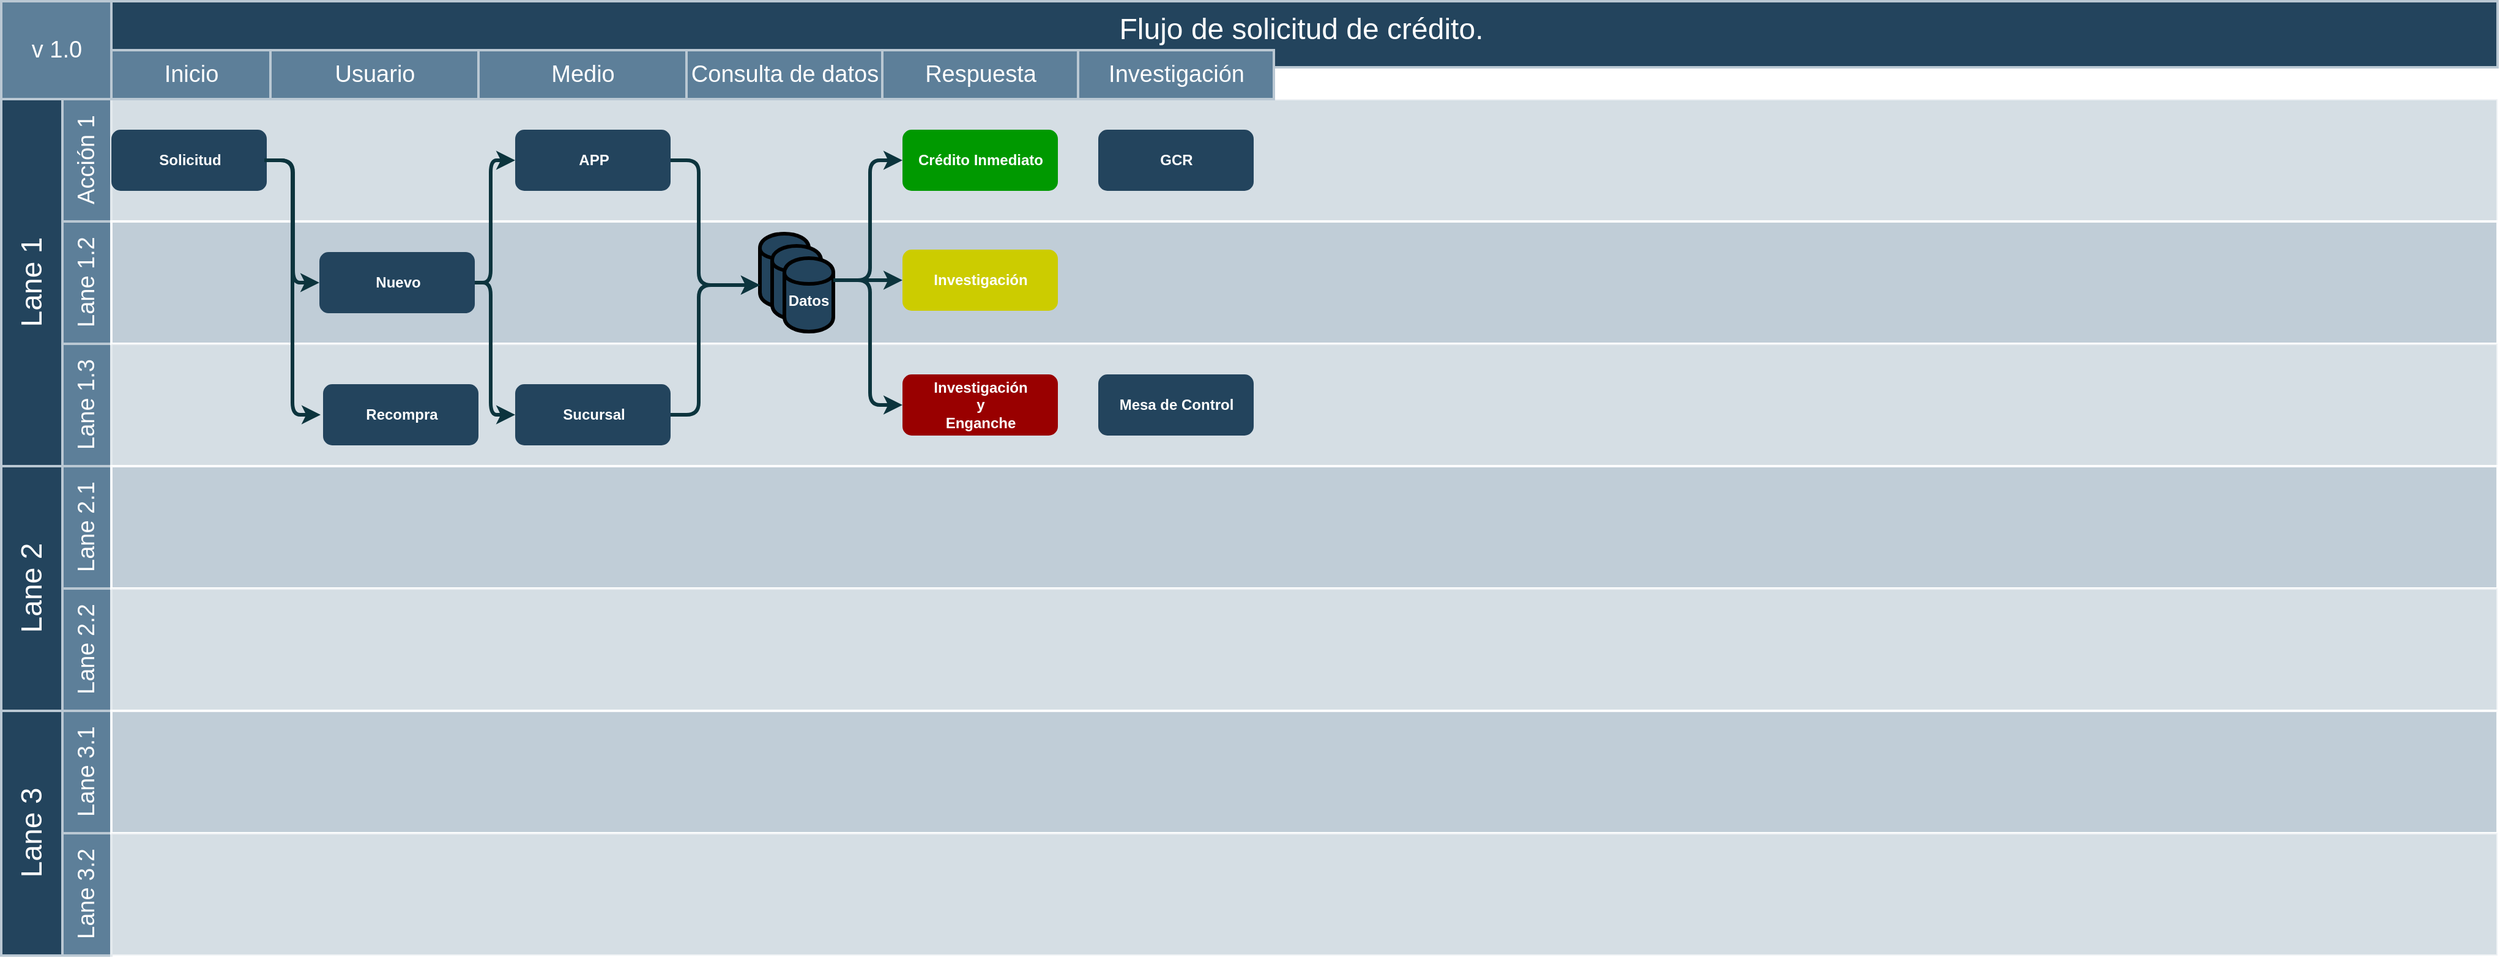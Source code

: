 <mxfile version="13.4.9" type="github">
  <diagram id="6a731a19-8d31-9384-78a2-239565b7b9f0" name="Page-1">
    <mxGraphModel dx="2119" dy="557" grid="1" gridSize="10" guides="1" tooltips="1" connect="1" arrows="1" fold="1" page="1" pageScale="1" pageWidth="1169" pageHeight="827" background="#ffffff" math="0" shadow="0">
      <root>
        <mxCell id="0" />
        <mxCell id="1" parent="0" />
        <mxCell id="56" value="Flujo de solicitud de crédito." style="strokeColor=#BAC8D3;fillColor=#23445D;fontSize=24;strokeWidth=2;fontFamily=Helvetica;html=1;fontColor=#FFFFFF;fontStyle=0;spacingBottom=8;spacingRight=0;spacingLeft=83;" parent="1" vertex="1">
          <mxGeometry x="0.33" y="827" width="2039.67" height="54" as="geometry" />
        </mxCell>
        <mxCell id="57" value="Lane 1" style="strokeColor=#BAC8D3;fillColor=#23445D;fontSize=24;strokeWidth=2;horizontal=0;fontFamily=Helvetica;html=1;fontColor=#FFFFFF;fontStyle=0" parent="1" vertex="1">
          <mxGeometry y="907" width="50" height="300" as="geometry" />
        </mxCell>
        <mxCell id="58" value="Acción 1" style="strokeColor=#BAC8D3;fillColor=#5d7f99;fontSize=19;strokeWidth=2;horizontal=0;fontFamily=Helvetica;html=1;labelBackgroundColor=none;fontColor=#FFFFFF;" parent="1" vertex="1">
          <mxGeometry x="50" y="907" width="40" height="100" as="geometry" />
        </mxCell>
        <mxCell id="59" value="v 1.0" style="strokeColor=#BAC8D3;fillColor=#5d7f99;fontSize=19;strokeWidth=2;fontFamily=Helvetica;html=1;labelBackgroundColor=none;fontColor=#FFFFFF;" parent="1" vertex="1">
          <mxGeometry y="827" width="90" height="80" as="geometry" />
        </mxCell>
        <mxCell id="60" value="Lane 1.2" style="strokeColor=#BAC8D3;fillColor=#5d7f99;fontSize=19;strokeWidth=2;horizontal=0;fontFamily=Helvetica;html=1;labelBackgroundColor=none;fontColor=#FFFFFF;" parent="1" vertex="1">
          <mxGeometry x="50" y="1007" width="40" height="100" as="geometry" />
        </mxCell>
        <mxCell id="61" value="Lane 1.3" style="strokeColor=#BAC8D3;fillColor=#5d7f99;fontSize=19;strokeWidth=2;horizontal=0;fontFamily=Helvetica;html=1;labelBackgroundColor=none;fontColor=#FFFFFF;" parent="1" vertex="1">
          <mxGeometry x="50" y="1107" width="40" height="100" as="geometry" />
        </mxCell>
        <mxCell id="62" value="Lane 2.2" style="strokeColor=#BAC8D3;fillColor=#5d7f99;fontSize=19;strokeWidth=2;horizontal=0;fontFamily=Helvetica;html=1;labelBackgroundColor=none;fontColor=#FFFFFF;" parent="1" vertex="1">
          <mxGeometry x="50" y="1307" width="40" height="100" as="geometry" />
        </mxCell>
        <mxCell id="63" value="Lane 2.1" style="strokeColor=#BAC8D3;fillColor=#5d7f99;fontSize=19;strokeWidth=2;horizontal=0;fontFamily=Helvetica;html=1;labelBackgroundColor=none;fontColor=#FFFFFF;" parent="1" vertex="1">
          <mxGeometry x="50" y="1207" width="40" height="100" as="geometry" />
        </mxCell>
        <mxCell id="64" value="Lane 2" style="strokeColor=#BAC8D3;fillColor=#23445D;fontSize=24;strokeWidth=2;horizontal=0;fontFamily=Helvetica;html=1;fontColor=#FFFFFF;fontStyle=0" parent="1" vertex="1">
          <mxGeometry y="1207" width="50" height="200" as="geometry" />
        </mxCell>
        <mxCell id="65" value="Lane 3.2" style="strokeColor=#BAC8D3;fillColor=#5d7f99;fontSize=19;strokeWidth=2;horizontal=0;fontFamily=Helvetica;html=1;labelBackgroundColor=none;fontColor=#FFFFFF;" parent="1" vertex="1">
          <mxGeometry x="50" y="1507" width="40" height="100" as="geometry" />
        </mxCell>
        <mxCell id="66" value="Lane 3.1" style="strokeColor=#BAC8D3;fillColor=#5d7f99;fontSize=19;strokeWidth=2;horizontal=0;fontFamily=Helvetica;html=1;labelBackgroundColor=none;fontColor=#FFFFFF;" parent="1" vertex="1">
          <mxGeometry x="50" y="1407" width="40" height="100" as="geometry" />
        </mxCell>
        <mxCell id="67" value="Lane 3" style="strokeColor=#BAC8D3;fillColor=#23445D;fontSize=24;strokeWidth=2;horizontal=0;fontFamily=Helvetica;html=1;fontColor=#FFFFFF;fontStyle=0" parent="1" vertex="1">
          <mxGeometry y="1407" width="50" height="200" as="geometry" />
        </mxCell>
        <mxCell id="68" value="" style="strokeColor=#FFFFFF;fillColor=#BAC8D3;fontSize=18;strokeWidth=2;fontFamily=Helvetica;html=1;opacity=60;" parent="1" vertex="1">
          <mxGeometry x="90" y="907" width="1950" height="100" as="geometry" />
        </mxCell>
        <mxCell id="69" value="" style="strokeColor=#FFFFFF;fillColor=#BAC8D3;fontSize=18;strokeWidth=2;fontFamily=Helvetica;html=1;opacity=90;" parent="1" vertex="1">
          <mxGeometry x="90" y="1007" width="1950" height="100" as="geometry" />
        </mxCell>
        <mxCell id="70" value="" style="strokeColor=#FFFFFF;fillColor=#BAC8D3;fontSize=18;strokeWidth=2;fontFamily=Helvetica;html=1;opacity=60;" parent="1" vertex="1">
          <mxGeometry x="90" y="1107" width="1950" height="100" as="geometry" />
        </mxCell>
        <mxCell id="71" value="" style="strokeColor=#FFFFFF;fillColor=#BAC8D3;fontSize=18;strokeWidth=2;fontFamily=Helvetica;html=1;opacity=90;" parent="1" vertex="1">
          <mxGeometry x="90" y="1207" width="1950" height="100" as="geometry" />
        </mxCell>
        <mxCell id="72" value="" style="strokeColor=#FFFFFF;fillColor=#BAC8D3;fontSize=18;strokeWidth=2;fontFamily=Helvetica;html=1;opacity=60;" parent="1" vertex="1">
          <mxGeometry x="90" y="1307" width="1950" height="100" as="geometry" />
        </mxCell>
        <mxCell id="73" value="" style="strokeColor=#FFFFFF;fillColor=#BAC8D3;fontSize=18;strokeWidth=2;fontFamily=Helvetica;html=1;opacity=90;" parent="1" vertex="1">
          <mxGeometry x="90" y="1407" width="1950" height="100" as="geometry" />
        </mxCell>
        <mxCell id="74" value="" style="strokeColor=#FFFFFF;fillColor=#BAC8D3;fontSize=18;strokeWidth=2;fontFamily=Helvetica;html=1;opacity=60;" parent="1" vertex="1">
          <mxGeometry x="90" y="1507" width="1950" height="100" as="geometry" />
        </mxCell>
        <mxCell id="90" value="&lt;b&gt;&lt;font color=&quot;#FFFFFF&quot;&gt;Solicitud&lt;/font&gt;&lt;/b&gt;" style="rounded=1;fillColor=#23445D;strokeColor=none;strokeWidth=2;fontFamily=Helvetica;html=1;gradientColor=none;" parent="1" vertex="1">
          <mxGeometry x="90.005" y="932" width="127" height="50" as="geometry" />
        </mxCell>
        <mxCell id="92" value="&lt;font color=&quot;#FFFFFF&quot;&gt;&lt;b&gt;Nuevo&lt;/b&gt;&lt;/font&gt;" style="rounded=1;fillColor=#23445D;strokeColor=none;strokeWidth=2;fontFamily=Helvetica;html=1;gradientColor=none;" parent="1" vertex="1">
          <mxGeometry x="260.004" y="1032" width="127" height="50" as="geometry" />
        </mxCell>
        <mxCell id="140" value="" style="group" parent="1" vertex="1" connectable="0">
          <mxGeometry x="90" y="867" width="300" height="40" as="geometry" />
        </mxCell>
        <mxCell id="141" value="Inicio" style="strokeColor=#BAC8D3;fillColor=#5d7f99;fontSize=19;strokeWidth=2;fontFamily=Helvetica;html=1;labelBackgroundColor=none;fontColor=#FFFFFF;" parent="140" vertex="1">
          <mxGeometry width="130.0" height="40" as="geometry" />
        </mxCell>
        <mxCell id="142" value="Usuario" style="strokeColor=#BAC8D3;fillColor=#5d7f99;fontSize=19;strokeWidth=2;fontFamily=Helvetica;html=1;labelBackgroundColor=none;fontColor=#FFFFFF;" parent="140" vertex="1">
          <mxGeometry x="130" width="170" height="40" as="geometry" />
        </mxCell>
        <mxCell id="143" value="Medio" style="strokeColor=#BAC8D3;fillColor=#5d7f99;fontSize=19;strokeWidth=2;fontFamily=Helvetica;html=1;labelBackgroundColor=none;fontColor=#FFFFFF;" parent="1" vertex="1">
          <mxGeometry x="390" y="867" width="170" height="40" as="geometry" />
        </mxCell>
        <mxCell id="L_8B3M4ZMhIBCMp_4Mvt-145" value="" style="edgeStyle=elbowEdgeStyle;elbow=horizontal;strokeWidth=3;strokeColor=#0C343D;fontFamily=Helvetica;html=1;exitX=1;exitY=0.5;exitDx=0;exitDy=0;entryX=0;entryY=0.5;entryDx=0;entryDy=0;" edge="1" parent="1" source="90" target="92">
          <mxGeometry x="-358.901" y="420" width="131.973" height="100" as="geometry">
            <mxPoint x="240.004" y="970" as="sourcePoint" />
            <mxPoint x="350.555" y="870" as="targetPoint" />
          </mxGeometry>
        </mxCell>
        <mxCell id="L_8B3M4ZMhIBCMp_4Mvt-146" value="&lt;font color=&quot;#FFFFFF&quot;&gt;&lt;b&gt;Recompra&lt;/b&gt;&lt;/font&gt;" style="rounded=1;fillColor=#23445D;strokeColor=none;strokeWidth=2;fontFamily=Helvetica;html=1;gradientColor=none;" vertex="1" parent="1">
          <mxGeometry x="263.004" y="1140" width="127" height="50" as="geometry" />
        </mxCell>
        <mxCell id="L_8B3M4ZMhIBCMp_4Mvt-147" value="" style="edgeStyle=elbowEdgeStyle;elbow=horizontal;strokeWidth=3;strokeColor=#0C343D;fontFamily=Helvetica;html=1;exitX=1;exitY=0.5;exitDx=0;exitDy=0;entryX=0;entryY=0.5;entryDx=0;entryDy=0;" edge="1" parent="1">
          <mxGeometry x="-350.901" y="430" width="131.973" height="100" as="geometry">
            <mxPoint x="215.005" y="957" as="sourcePoint" />
            <mxPoint x="261.004" y="1165.0" as="targetPoint" />
            <Array as="points">
              <mxPoint x="238" y="1070" />
              <mxPoint x="228" y="1090" />
            </Array>
          </mxGeometry>
        </mxCell>
        <mxCell id="L_8B3M4ZMhIBCMp_4Mvt-148" value="&lt;font color=&quot;#FFFFFF&quot;&gt;&lt;b&gt;APP&lt;/b&gt;&lt;/font&gt;" style="rounded=1;fillColor=#23445D;strokeColor=none;strokeWidth=2;fontFamily=Helvetica;html=1;gradientColor=none;" vertex="1" parent="1">
          <mxGeometry x="420.004" y="932" width="127" height="50" as="geometry" />
        </mxCell>
        <mxCell id="L_8B3M4ZMhIBCMp_4Mvt-149" value="&lt;font color=&quot;#FFFFFF&quot;&gt;&lt;b&gt;Sucursal&lt;/b&gt;&lt;/font&gt;" style="rounded=1;fillColor=#23445D;strokeColor=none;strokeWidth=2;fontFamily=Helvetica;html=1;gradientColor=none;" vertex="1" parent="1">
          <mxGeometry x="420.004" y="1140" width="127" height="50" as="geometry" />
        </mxCell>
        <mxCell id="L_8B3M4ZMhIBCMp_4Mvt-150" value="" style="edgeStyle=elbowEdgeStyle;elbow=horizontal;strokeWidth=3;strokeColor=#0C343D;fontFamily=Helvetica;html=1;exitX=1;exitY=0.5;exitDx=0;exitDy=0;entryX=0;entryY=0.5;entryDx=0;entryDy=0;" edge="1" parent="1" source="92" target="L_8B3M4ZMhIBCMp_4Mvt-148">
          <mxGeometry x="-145.901" y="526" width="131.973" height="100" as="geometry">
            <mxPoint x="420.005" y="1053.0" as="sourcePoint" />
            <mxPoint x="466.004" y="1261.0" as="targetPoint" />
            <Array as="points">
              <mxPoint x="400" y="1057" />
              <mxPoint x="433" y="1186" />
            </Array>
          </mxGeometry>
        </mxCell>
        <mxCell id="L_8B3M4ZMhIBCMp_4Mvt-151" value="" style="edgeStyle=elbowEdgeStyle;elbow=horizontal;strokeWidth=3;strokeColor=#0C343D;fontFamily=Helvetica;html=1;exitX=1;exitY=0.5;exitDx=0;exitDy=0;entryX=0;entryY=0.5;entryDx=0;entryDy=0;" edge="1" parent="1" source="92" target="L_8B3M4ZMhIBCMp_4Mvt-149">
          <mxGeometry x="-155.901" y="534" width="131.973" height="100" as="geometry">
            <mxPoint x="410.005" y="1061.0" as="sourcePoint" />
            <mxPoint x="456.004" y="1269.0" as="targetPoint" />
            <Array as="points">
              <mxPoint x="400" y="1170" />
              <mxPoint x="423" y="1194" />
            </Array>
          </mxGeometry>
        </mxCell>
        <mxCell id="L_8B3M4ZMhIBCMp_4Mvt-152" value="Consulta de datos" style="strokeColor=#BAC8D3;fillColor=#5d7f99;fontSize=19;strokeWidth=2;fontFamily=Helvetica;html=1;labelBackgroundColor=none;fontColor=#FFFFFF;" vertex="1" parent="1">
          <mxGeometry x="560" y="867" width="160" height="40" as="geometry" />
        </mxCell>
        <mxCell id="L_8B3M4ZMhIBCMp_4Mvt-153" value="" style="shape=cylinder;whiteSpace=wrap;html=1;boundedLbl=1;backgroundOutline=1;strokeWidth=3;fillColor=#23445D;" vertex="1" parent="1">
          <mxGeometry x="620" y="1017" width="40" height="60" as="geometry" />
        </mxCell>
        <mxCell id="L_8B3M4ZMhIBCMp_4Mvt-155" value="" style="shape=cylinder;whiteSpace=wrap;html=1;boundedLbl=1;backgroundOutline=1;strokeWidth=3;fillColor=#23445D;" vertex="1" parent="1">
          <mxGeometry x="630" y="1027" width="40" height="60" as="geometry" />
        </mxCell>
        <mxCell id="L_8B3M4ZMhIBCMp_4Mvt-156" value="" style="shape=cylinder;whiteSpace=wrap;html=1;boundedLbl=1;backgroundOutline=1;strokeWidth=3;fillColor=#23445D;" vertex="1" parent="1">
          <mxGeometry x="640" y="1037" width="40" height="60" as="geometry" />
        </mxCell>
        <mxCell id="L_8B3M4ZMhIBCMp_4Mvt-157" value="" style="edgeStyle=elbowEdgeStyle;elbow=horizontal;strokeWidth=3;strokeColor=#0C343D;fontFamily=Helvetica;html=1;entryX=0;entryY=0.7;entryDx=0;entryDy=0;exitX=1;exitY=0.5;exitDx=0;exitDy=0;" edge="1" parent="1" source="L_8B3M4ZMhIBCMp_4Mvt-148" target="L_8B3M4ZMhIBCMp_4Mvt-153">
          <mxGeometry x="27.099" y="629" width="131.973" height="100" as="geometry">
            <mxPoint x="560.004" y="1160.0" as="sourcePoint" />
            <mxPoint x="593.004" y="1060.0" as="targetPoint" />
            <Array as="points">
              <mxPoint x="570" y="1070" />
              <mxPoint x="573" y="1160" />
              <mxPoint x="606" y="1289" />
            </Array>
          </mxGeometry>
        </mxCell>
        <mxCell id="L_8B3M4ZMhIBCMp_4Mvt-158" value="" style="edgeStyle=elbowEdgeStyle;elbow=horizontal;strokeWidth=3;strokeColor=#0C343D;fontFamily=Helvetica;html=1;exitX=1;exitY=0.5;exitDx=0;exitDy=0;entryX=0;entryY=0.7;entryDx=0;entryDy=0;" edge="1" parent="1" source="L_8B3M4ZMhIBCMp_4Mvt-149" target="L_8B3M4ZMhIBCMp_4Mvt-153">
          <mxGeometry x="47.099" y="639" width="131.973" height="100" as="geometry">
            <mxPoint x="580.004" y="1170.0" as="sourcePoint" />
            <mxPoint x="613.004" y="1070.0" as="targetPoint" />
            <Array as="points">
              <mxPoint x="570" y="1100" />
              <mxPoint x="626" y="1299" />
            </Array>
          </mxGeometry>
        </mxCell>
        <mxCell id="L_8B3M4ZMhIBCMp_4Mvt-159" value="&lt;div&gt;&lt;font color=&quot;#FFFFFF&quot;&gt;&lt;b&gt;Investigación&lt;/b&gt;&lt;/font&gt;&lt;/div&gt;&lt;div&gt;&lt;font color=&quot;#FFFFFF&quot;&gt;&lt;b&gt;y&lt;/b&gt;&lt;/font&gt;&lt;/div&gt;&lt;div&gt;&lt;font color=&quot;#FFFFFF&quot;&gt;&lt;b&gt; Enganche&lt;/b&gt;&lt;/font&gt;&lt;/div&gt;" style="rounded=1;strokeColor=none;strokeWidth=2;fontFamily=Helvetica;html=1;gradientColor=none;fillColor=#990000;" vertex="1" parent="1">
          <mxGeometry x="736.504" y="1132" width="127" height="50" as="geometry" />
        </mxCell>
        <mxCell id="L_8B3M4ZMhIBCMp_4Mvt-161" value="Respuesta" style="strokeColor=#BAC8D3;fillColor=#5d7f99;fontSize=19;strokeWidth=2;fontFamily=Helvetica;html=1;labelBackgroundColor=none;fontColor=#FFFFFF;" vertex="1" parent="1">
          <mxGeometry x="720" y="867" width="160" height="40" as="geometry" />
        </mxCell>
        <mxCell id="L_8B3M4ZMhIBCMp_4Mvt-162" value="&lt;font color=&quot;#FFFFFF&quot;&gt;&lt;b&gt;Investigación&lt;/b&gt;&lt;/font&gt;" style="rounded=1;strokeColor=none;strokeWidth=2;fontFamily=Helvetica;html=1;gradientColor=none;fillColor=#CCCC00;" vertex="1" parent="1">
          <mxGeometry x="736.504" y="1030" width="127" height="50" as="geometry" />
        </mxCell>
        <mxCell id="L_8B3M4ZMhIBCMp_4Mvt-163" value="&lt;font color=&quot;#FFFFFF&quot;&gt;&lt;b&gt;Crédito Inmediato&lt;br&gt;&lt;/b&gt;&lt;/font&gt;" style="rounded=1;strokeColor=none;strokeWidth=2;fontFamily=Helvetica;html=1;gradientColor=none;fillColor=#009900;" vertex="1" parent="1">
          <mxGeometry x="736.504" y="932" width="127" height="50" as="geometry" />
        </mxCell>
        <mxCell id="L_8B3M4ZMhIBCMp_4Mvt-164" value="" style="edgeStyle=elbowEdgeStyle;elbow=horizontal;strokeWidth=3;strokeColor=#0C343D;fontFamily=Helvetica;html=1;exitX=1;exitY=0.3;exitDx=0;exitDy=0;entryX=0;entryY=0.5;entryDx=0;entryDy=0;" edge="1" parent="1" source="L_8B3M4ZMhIBCMp_4Mvt-156" target="L_8B3M4ZMhIBCMp_4Mvt-163">
          <mxGeometry x="190.099" y="732" width="131.973" height="100" as="geometry">
            <mxPoint x="710.004" y="1060.0" as="sourcePoint" />
            <mxPoint x="783" y="1162" as="targetPoint" />
            <Array as="points">
              <mxPoint x="710" y="1020" />
              <mxPoint x="720" y="1090" />
              <mxPoint x="733" y="1173" />
              <mxPoint x="736" y="1263" />
              <mxPoint x="769" y="1392" />
            </Array>
          </mxGeometry>
        </mxCell>
        <mxCell id="L_8B3M4ZMhIBCMp_4Mvt-165" value="" style="edgeStyle=elbowEdgeStyle;elbow=horizontal;strokeWidth=3;strokeColor=#0C343D;fontFamily=Helvetica;html=1;entryX=0;entryY=0.5;entryDx=0;entryDy=0;exitX=1;exitY=0.3;exitDx=0;exitDy=0;" edge="1" parent="1" source="L_8B3M4ZMhIBCMp_4Mvt-156" target="L_8B3M4ZMhIBCMp_4Mvt-162">
          <mxGeometry x="200.099" y="742" width="131.973" height="100" as="geometry">
            <mxPoint x="690" y="1065.0" as="sourcePoint" />
            <mxPoint x="746.504" y="967.0" as="targetPoint" />
            <Array as="points">
              <mxPoint x="710" y="1057" />
              <mxPoint x="730" y="1100" />
              <mxPoint x="743" y="1183" />
              <mxPoint x="746" y="1273" />
              <mxPoint x="779" y="1402" />
            </Array>
          </mxGeometry>
        </mxCell>
        <mxCell id="L_8B3M4ZMhIBCMp_4Mvt-166" value="" style="edgeStyle=elbowEdgeStyle;elbow=horizontal;strokeWidth=3;strokeColor=#0C343D;fontFamily=Helvetica;html=1;exitX=1;exitY=0.3;exitDx=0;exitDy=0;entryX=0;entryY=0.5;entryDx=0;entryDy=0;" edge="1" parent="1" source="L_8B3M4ZMhIBCMp_4Mvt-156" target="L_8B3M4ZMhIBCMp_4Mvt-159">
          <mxGeometry x="210.099" y="752" width="131.973" height="100" as="geometry">
            <mxPoint x="700" y="1075.0" as="sourcePoint" />
            <mxPoint x="756.504" y="977.0" as="targetPoint" />
            <Array as="points">
              <mxPoint x="710" y="1100" />
              <mxPoint x="730" y="1040" />
              <mxPoint x="740" y="1110" />
              <mxPoint x="753" y="1193" />
              <mxPoint x="756" y="1283" />
              <mxPoint x="789" y="1412" />
            </Array>
          </mxGeometry>
        </mxCell>
        <mxCell id="L_8B3M4ZMhIBCMp_4Mvt-168" value="&lt;b&gt;&lt;font color=&quot;#FFFFFF&quot;&gt;Datos&lt;/font&gt;&lt;/b&gt;" style="text;html=1;strokeColor=none;fillColor=none;align=center;verticalAlign=middle;whiteSpace=wrap;rounded=0;" vertex="1" parent="1">
          <mxGeometry x="640" y="1062" width="40" height="20" as="geometry" />
        </mxCell>
        <mxCell id="L_8B3M4ZMhIBCMp_4Mvt-169" value="&lt;font color=&quot;#FFFFFF&quot;&gt;&lt;b&gt;GCR&lt;/b&gt;&lt;/font&gt;" style="rounded=1;fillColor=#23445D;strokeColor=none;strokeWidth=2;fontFamily=Helvetica;html=1;gradientColor=none;" vertex="1" parent="1">
          <mxGeometry x="896.504" y="932" width="127" height="50" as="geometry" />
        </mxCell>
        <mxCell id="L_8B3M4ZMhIBCMp_4Mvt-170" value="Investigación" style="strokeColor=#BAC8D3;fillColor=#5d7f99;fontSize=19;strokeWidth=2;fontFamily=Helvetica;html=1;labelBackgroundColor=none;fontColor=#FFFFFF;" vertex="1" parent="1">
          <mxGeometry x="880" y="867" width="160" height="40" as="geometry" />
        </mxCell>
        <mxCell id="L_8B3M4ZMhIBCMp_4Mvt-171" value="&lt;font color=&quot;#FFFFFF&quot;&gt;&lt;b&gt;Mesa de Control&lt;br&gt;&lt;/b&gt;&lt;/font&gt;" style="rounded=1;fillColor=#23445D;strokeColor=none;strokeWidth=2;fontFamily=Helvetica;html=1;gradientColor=none;" vertex="1" parent="1">
          <mxGeometry x="896.504" y="1132" width="127" height="50" as="geometry" />
        </mxCell>
      </root>
    </mxGraphModel>
  </diagram>
</mxfile>
